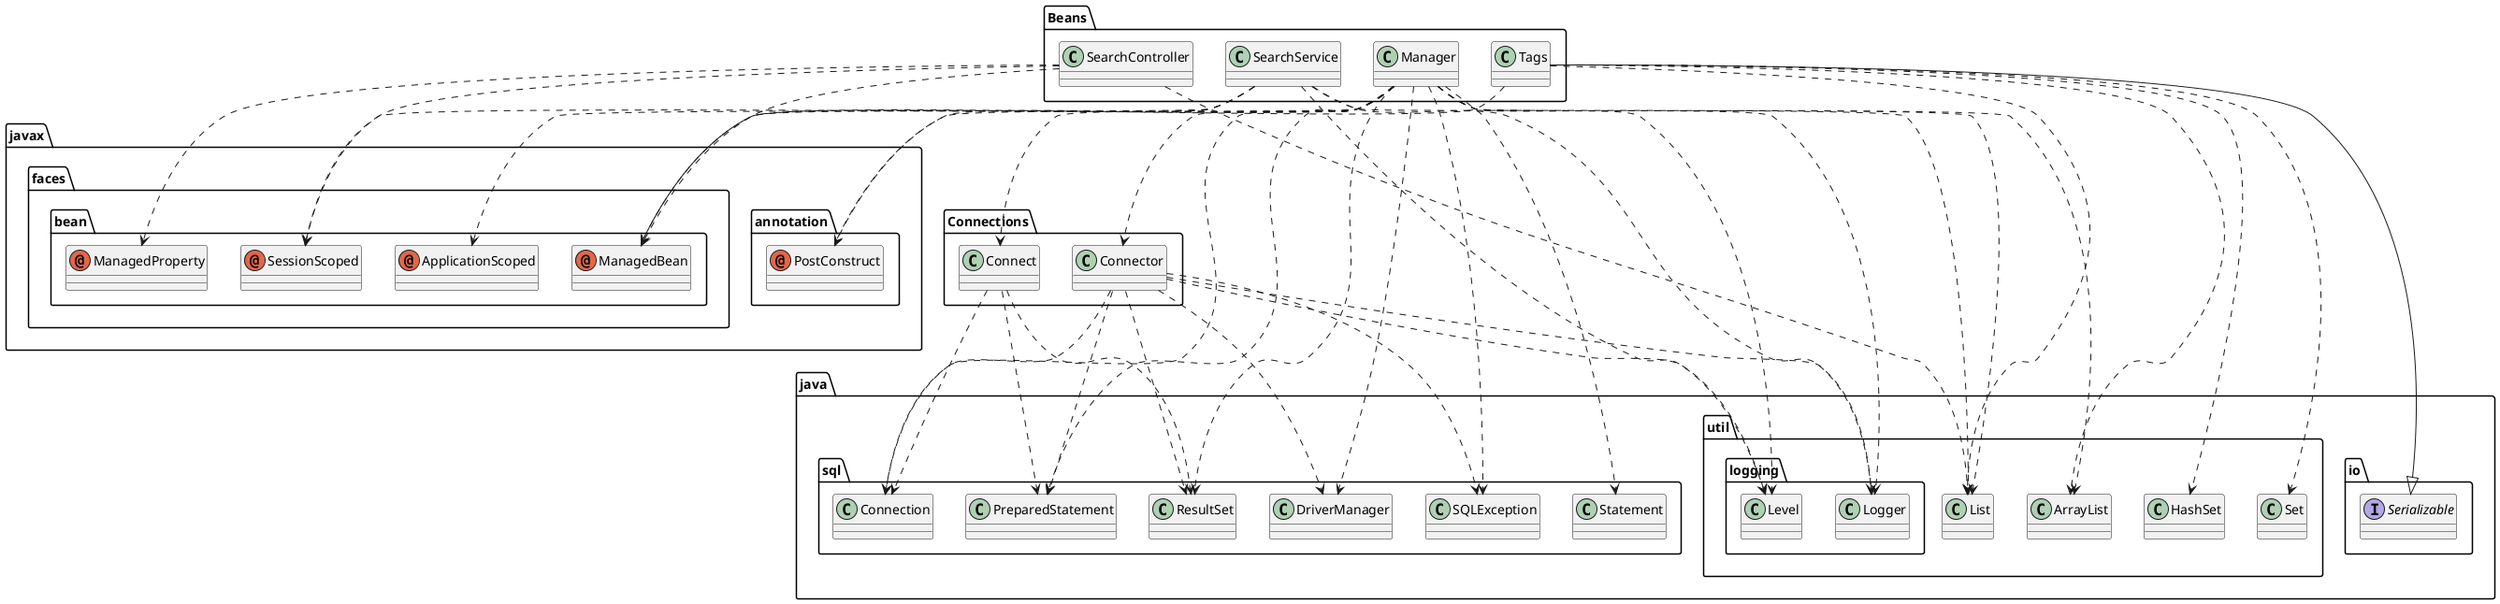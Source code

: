 @startuml
annotation javax.annotation.PostConstruct
annotation javax.faces.bean.ApplicationScoped
annotation javax.faces.bean.ManagedBean
annotation javax.faces.bean.ManagedProperty
annotation javax.faces.bean.SessionScoped
class Beans.Manager
class Beans.SearchController
class Beans.SearchService
class Beans.Tags
class Connections.Connect
class Connections.Connector
class java.sql.Connection
class java.sql.DriverManager
class java.sql.PreparedStatement
class java.sql.ResultSet
class java.sql.SQLException
class java.sql.Statement
class java.util.ArrayList
class java.util.HashSet
class java.util.List
class java.util.Set
class java.util.logging.Level
class java.util.logging.Logger
interface java.io.Serializable
Beans.Manager ..> javax.annotation.PostConstruct
Beans.Manager ..> javax.faces.bean.ManagedBean
Beans.Manager ..> javax.faces.bean.SessionScoped
Beans.Manager ..> Connections.Connect
Beans.Manager ..> Connections.Connector
Beans.Manager ..> java.sql.Connection
Beans.Manager ..> java.sql.DriverManager
Beans.Manager ..> java.sql.PreparedStatement
Beans.Manager ..> java.sql.ResultSet
Beans.Manager ..> java.sql.SQLException
Beans.Manager ..> java.sql.Statement
Beans.Manager ..> java.util.ArrayList
Beans.Manager ..> java.util.List
Beans.Manager ..> java.util.logging.Level
Beans.Manager ..> java.util.logging.Logger
Beans.SearchController ..> javax.faces.bean.ManagedBean
Beans.SearchController ..> javax.faces.bean.ManagedProperty
Beans.SearchController ..> javax.faces.bean.SessionScoped
Beans.SearchController ..> java.util.List
Beans.SearchService ..> javax.annotation.PostConstruct
Beans.SearchService ..> javax.faces.bean.ApplicationScoped
Beans.SearchService ..> javax.faces.bean.ManagedBean
Beans.SearchService ..> java.util.List
Beans.SearchService ..> java.util.logging.Level
Beans.SearchService ..> java.util.logging.Logger
Beans.Tags ..> javax.faces.bean.ManagedBean
Beans.Tags ..> java.util.ArrayList
Beans.Tags ..> java.util.HashSet
Beans.Tags ..> java.util.List
Beans.Tags ..> java.util.Set
Beans.Tags --|> java.io.Serializable
Connections.Connect ..> java.sql.Connection
Connections.Connect ..> java.sql.PreparedStatement
Connections.Connect ..> java.sql.ResultSet
Connections.Connector ..> java.sql.Connection
Connections.Connector ..> java.sql.DriverManager
Connections.Connector ..> java.sql.PreparedStatement
Connections.Connector ..> java.sql.ResultSet
Connections.Connector ..> java.sql.SQLException
Connections.Connector ..> java.util.logging.Level
Connections.Connector ..> java.util.logging.Logger
@enduml